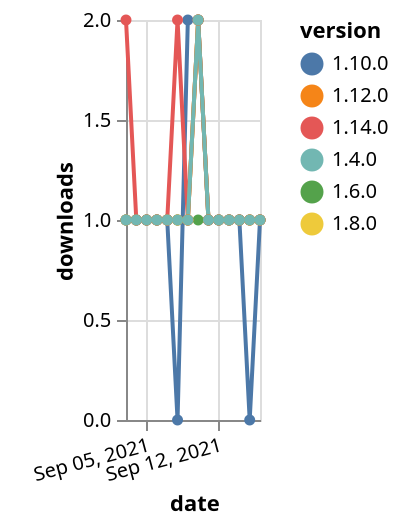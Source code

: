 {"$schema": "https://vega.github.io/schema/vega-lite/v5.json", "description": "A simple bar chart with embedded data.", "data": {"values": [{"date": "2021-09-03", "total": 179, "delta": 1, "version": "1.6.0"}, {"date": "2021-09-04", "total": 180, "delta": 1, "version": "1.6.0"}, {"date": "2021-09-05", "total": 181, "delta": 1, "version": "1.6.0"}, {"date": "2021-09-06", "total": 182, "delta": 1, "version": "1.6.0"}, {"date": "2021-09-07", "total": 183, "delta": 1, "version": "1.6.0"}, {"date": "2021-09-08", "total": 184, "delta": 1, "version": "1.6.0"}, {"date": "2021-09-09", "total": 185, "delta": 1, "version": "1.6.0"}, {"date": "2021-09-10", "total": 186, "delta": 1, "version": "1.6.0"}, {"date": "2021-09-11", "total": 187, "delta": 1, "version": "1.6.0"}, {"date": "2021-09-12", "total": 188, "delta": 1, "version": "1.6.0"}, {"date": "2021-09-13", "total": 189, "delta": 1, "version": "1.6.0"}, {"date": "2021-09-14", "total": 190, "delta": 1, "version": "1.6.0"}, {"date": "2021-09-15", "total": 191, "delta": 1, "version": "1.6.0"}, {"date": "2021-09-16", "total": 192, "delta": 1, "version": "1.6.0"}, {"date": "2021-09-03", "total": 166, "delta": 1, "version": "1.8.0"}, {"date": "2021-09-04", "total": 167, "delta": 1, "version": "1.8.0"}, {"date": "2021-09-05", "total": 168, "delta": 1, "version": "1.8.0"}, {"date": "2021-09-06", "total": 169, "delta": 1, "version": "1.8.0"}, {"date": "2021-09-07", "total": 170, "delta": 1, "version": "1.8.0"}, {"date": "2021-09-08", "total": 171, "delta": 1, "version": "1.8.0"}, {"date": "2021-09-09", "total": 172, "delta": 1, "version": "1.8.0"}, {"date": "2021-09-10", "total": 174, "delta": 2, "version": "1.8.0"}, {"date": "2021-09-11", "total": 175, "delta": 1, "version": "1.8.0"}, {"date": "2021-09-12", "total": 176, "delta": 1, "version": "1.8.0"}, {"date": "2021-09-13", "total": 177, "delta": 1, "version": "1.8.0"}, {"date": "2021-09-14", "total": 178, "delta": 1, "version": "1.8.0"}, {"date": "2021-09-15", "total": 179, "delta": 1, "version": "1.8.0"}, {"date": "2021-09-16", "total": 180, "delta": 1, "version": "1.8.0"}, {"date": "2021-09-03", "total": 150, "delta": 1, "version": "1.10.0"}, {"date": "2021-09-04", "total": 151, "delta": 1, "version": "1.10.0"}, {"date": "2021-09-05", "total": 152, "delta": 1, "version": "1.10.0"}, {"date": "2021-09-06", "total": 153, "delta": 1, "version": "1.10.0"}, {"date": "2021-09-07", "total": 154, "delta": 1, "version": "1.10.0"}, {"date": "2021-09-08", "total": 154, "delta": 0, "version": "1.10.0"}, {"date": "2021-09-09", "total": 156, "delta": 2, "version": "1.10.0"}, {"date": "2021-09-10", "total": 158, "delta": 2, "version": "1.10.0"}, {"date": "2021-09-11", "total": 159, "delta": 1, "version": "1.10.0"}, {"date": "2021-09-12", "total": 160, "delta": 1, "version": "1.10.0"}, {"date": "2021-09-13", "total": 161, "delta": 1, "version": "1.10.0"}, {"date": "2021-09-14", "total": 162, "delta": 1, "version": "1.10.0"}, {"date": "2021-09-15", "total": 162, "delta": 0, "version": "1.10.0"}, {"date": "2021-09-16", "total": 163, "delta": 1, "version": "1.10.0"}, {"date": "2021-09-03", "total": 117, "delta": 2, "version": "1.14.0"}, {"date": "2021-09-04", "total": 118, "delta": 1, "version": "1.14.0"}, {"date": "2021-09-05", "total": 119, "delta": 1, "version": "1.14.0"}, {"date": "2021-09-06", "total": 120, "delta": 1, "version": "1.14.0"}, {"date": "2021-09-07", "total": 121, "delta": 1, "version": "1.14.0"}, {"date": "2021-09-08", "total": 123, "delta": 2, "version": "1.14.0"}, {"date": "2021-09-09", "total": 124, "delta": 1, "version": "1.14.0"}, {"date": "2021-09-10", "total": 126, "delta": 2, "version": "1.14.0"}, {"date": "2021-09-11", "total": 127, "delta": 1, "version": "1.14.0"}, {"date": "2021-09-12", "total": 128, "delta": 1, "version": "1.14.0"}, {"date": "2021-09-13", "total": 129, "delta": 1, "version": "1.14.0"}, {"date": "2021-09-14", "total": 130, "delta": 1, "version": "1.14.0"}, {"date": "2021-09-15", "total": 131, "delta": 1, "version": "1.14.0"}, {"date": "2021-09-16", "total": 132, "delta": 1, "version": "1.14.0"}, {"date": "2021-09-03", "total": 166, "delta": 1, "version": "1.12.0"}, {"date": "2021-09-04", "total": 167, "delta": 1, "version": "1.12.0"}, {"date": "2021-09-05", "total": 168, "delta": 1, "version": "1.12.0"}, {"date": "2021-09-06", "total": 169, "delta": 1, "version": "1.12.0"}, {"date": "2021-09-07", "total": 170, "delta": 1, "version": "1.12.0"}, {"date": "2021-09-08", "total": 171, "delta": 1, "version": "1.12.0"}, {"date": "2021-09-09", "total": 172, "delta": 1, "version": "1.12.0"}, {"date": "2021-09-10", "total": 174, "delta": 2, "version": "1.12.0"}, {"date": "2021-09-11", "total": 175, "delta": 1, "version": "1.12.0"}, {"date": "2021-09-12", "total": 176, "delta": 1, "version": "1.12.0"}, {"date": "2021-09-13", "total": 177, "delta": 1, "version": "1.12.0"}, {"date": "2021-09-14", "total": 178, "delta": 1, "version": "1.12.0"}, {"date": "2021-09-15", "total": 179, "delta": 1, "version": "1.12.0"}, {"date": "2021-09-16", "total": 180, "delta": 1, "version": "1.12.0"}, {"date": "2021-09-03", "total": 205, "delta": 1, "version": "1.4.0"}, {"date": "2021-09-04", "total": 206, "delta": 1, "version": "1.4.0"}, {"date": "2021-09-05", "total": 207, "delta": 1, "version": "1.4.0"}, {"date": "2021-09-06", "total": 208, "delta": 1, "version": "1.4.0"}, {"date": "2021-09-07", "total": 209, "delta": 1, "version": "1.4.0"}, {"date": "2021-09-08", "total": 210, "delta": 1, "version": "1.4.0"}, {"date": "2021-09-09", "total": 211, "delta": 1, "version": "1.4.0"}, {"date": "2021-09-10", "total": 213, "delta": 2, "version": "1.4.0"}, {"date": "2021-09-11", "total": 214, "delta": 1, "version": "1.4.0"}, {"date": "2021-09-12", "total": 215, "delta": 1, "version": "1.4.0"}, {"date": "2021-09-13", "total": 216, "delta": 1, "version": "1.4.0"}, {"date": "2021-09-14", "total": 217, "delta": 1, "version": "1.4.0"}, {"date": "2021-09-15", "total": 218, "delta": 1, "version": "1.4.0"}, {"date": "2021-09-16", "total": 219, "delta": 1, "version": "1.4.0"}]}, "width": "container", "mark": {"type": "line", "point": {"filled": true}}, "encoding": {"x": {"field": "date", "type": "temporal", "timeUnit": "yearmonthdate", "title": "date", "axis": {"labelAngle": -15}}, "y": {"field": "delta", "type": "quantitative", "title": "downloads"}, "color": {"field": "version", "type": "nominal"}, "tooltip": {"field": "delta"}}}